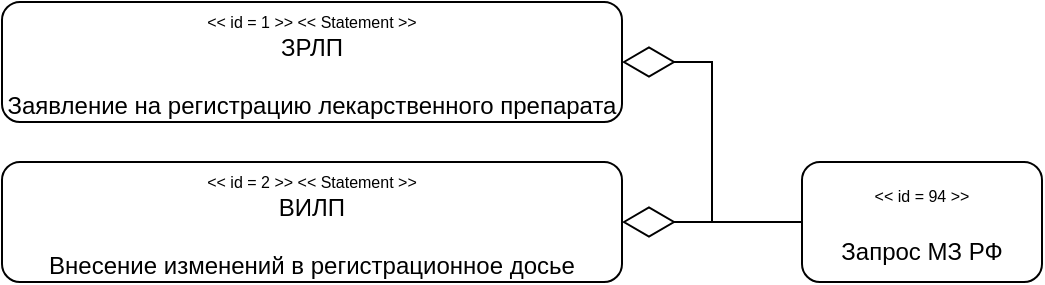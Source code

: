 <mxfile version="20.6.0" type="github">
  <diagram id="saAoNNfvjhwFS-k0Hx0o" name="Страница 1">
    <mxGraphModel dx="705" dy="458" grid="1" gridSize="10" guides="1" tooltips="1" connect="1" arrows="1" fold="1" page="1" pageScale="1" pageWidth="827" pageHeight="1169" math="0" shadow="0">
      <root>
        <mxCell id="0" />
        <mxCell id="1" parent="0" />
        <mxCell id="2wlWGYxxJUrvrBXpbSvd-1" value="&lt;font style=&quot;font-size: 8px;&quot;&gt;&amp;lt;&amp;lt; id = 94 &amp;gt;&amp;gt;&lt;/font&gt;&lt;br&gt;&lt;br&gt;Запрос МЗ РФ" style="rounded=1;whiteSpace=wrap;html=1;" vertex="1" parent="1">
          <mxGeometry x="440" y="220" width="120" height="60" as="geometry" />
        </mxCell>
        <mxCell id="2wlWGYxxJUrvrBXpbSvd-2" value="&lt;font style=&quot;font-size: 8px;&quot;&gt;&amp;lt;&amp;lt; id = 1 &amp;gt;&amp;gt; &amp;lt;&amp;lt; Statement &amp;gt;&amp;gt;&lt;/font&gt;&lt;br&gt;ЗРЛП&lt;br&gt;&lt;br&gt;Заявление на регистрацию лекарственного препарата" style="rounded=1;whiteSpace=wrap;html=1;" vertex="1" parent="1">
          <mxGeometry x="40" y="140" width="310" height="60" as="geometry" />
        </mxCell>
        <mxCell id="2wlWGYxxJUrvrBXpbSvd-3" value="" style="endArrow=diamondThin;endFill=0;endSize=24;html=1;rounded=0;fontSize=8;entryX=1;entryY=0.5;entryDx=0;entryDy=0;exitX=0;exitY=0.5;exitDx=0;exitDy=0;edgeStyle=orthogonalEdgeStyle;" edge="1" parent="1" source="2wlWGYxxJUrvrBXpbSvd-1" target="2wlWGYxxJUrvrBXpbSvd-2">
          <mxGeometry width="160" relative="1" as="geometry">
            <mxPoint x="180" y="190" as="sourcePoint" />
            <mxPoint x="340" y="190" as="targetPoint" />
          </mxGeometry>
        </mxCell>
        <mxCell id="2wlWGYxxJUrvrBXpbSvd-4" value="&lt;font style=&quot;font-size: 8px;&quot;&gt;&amp;lt;&amp;lt; id = 2 &amp;gt;&amp;gt;&amp;nbsp;&lt;/font&gt;&lt;span style=&quot;font-size: 8px;&quot;&gt;&amp;lt;&amp;lt; Statement &amp;gt;&amp;gt;&lt;/span&gt;&lt;br&gt;ВИЛП&lt;br&gt;&lt;br&gt;Внесение изменений в регистрационное досье" style="rounded=1;whiteSpace=wrap;html=1;" vertex="1" parent="1">
          <mxGeometry x="40" y="220" width="310" height="60" as="geometry" />
        </mxCell>
        <mxCell id="2wlWGYxxJUrvrBXpbSvd-5" value="" style="endArrow=diamondThin;endFill=0;endSize=24;html=1;rounded=0;fontSize=8;entryX=1;entryY=0.5;entryDx=0;entryDy=0;exitX=0;exitY=0.5;exitDx=0;exitDy=0;edgeStyle=orthogonalEdgeStyle;" edge="1" parent="1" source="2wlWGYxxJUrvrBXpbSvd-1" target="2wlWGYxxJUrvrBXpbSvd-4">
          <mxGeometry width="160" relative="1" as="geometry">
            <mxPoint x="450" y="260" as="sourcePoint" />
            <mxPoint x="360" y="180" as="targetPoint" />
          </mxGeometry>
        </mxCell>
      </root>
    </mxGraphModel>
  </diagram>
</mxfile>
